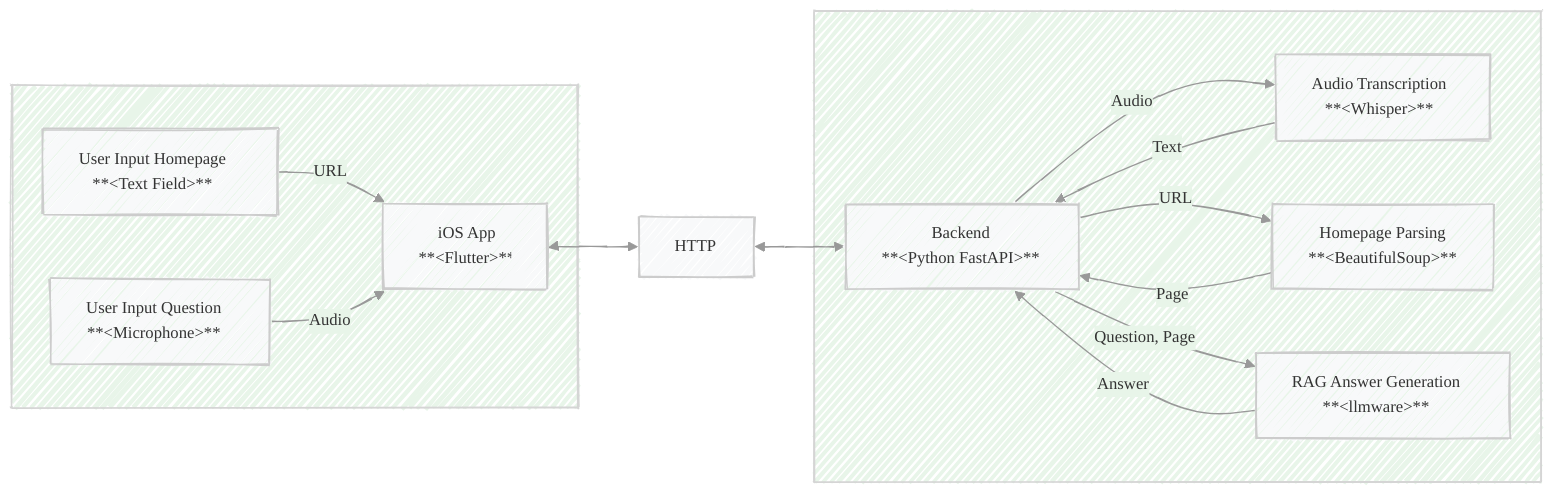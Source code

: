 ---
config:
  look: handDrawn
  theme: base
  themeVariables:
    primaryColor: "#f8f9fa"       # Light gray for nodes
    primaryTextColor: "#333333"   # Dark gray text
    primaryBorderColor: "#cccccc" # Subtle borders
    lineColor: "#999999"          # Subtle line/edge color
    tertiaryColor: "#e8f5e9"      # Pastel green for highlight nodes
    secondaryColor: "#e8f5e9"     # Soft pastel blue for clusters
    fontFamily: "Arial, sans-serif"
    fontSize: "14px"
---
flowchart LR
    %% Flutter Application
    subgraph ZF[" "]
        direction LRdtz
            A[iOS App <br>**&lt;Flutter&gt;**]
            C[User Input Homepage <br>**&lt;Text Field&gt**] -->|URL| A
            D[User Input Question<br>**&lt;Microphone&gt**] -->|Audio| A
        end


    %% HTTP as Middle Layer
    B[HTTP]
    A <--> B

    subgraph ZB[" "]
        direction RL
            %% Python Backend Processes
            E[Backend<br>**&lt;Python FastAPI&gt;**]
            E -->|Audio| F[Audio Transcription<br>**&lt;Whisper&gt;**]
            E -->|URL| G[Homepage Parsing<br>**&lt;BeautifulSoup&gt;**]
            E -->|Question, Page| H[RAG Answer Generation<br>**&lt;llmware&gt;**]

            %% Backend Outputs
            F -->|Text| E
            G -->|Page| E
            H -->|Answer| E
        end

    B <--> E